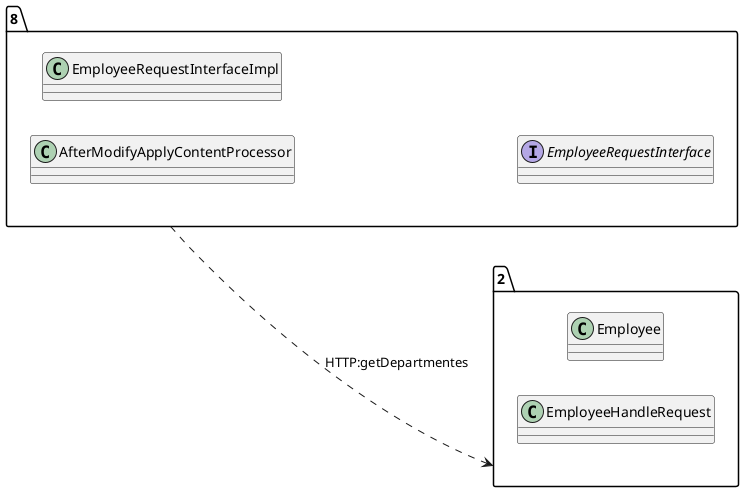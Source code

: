 @startuml 
allow_mixing
left to right direction
package "8"{
class AfterModifyApplyContentProcessor
class EmployeeRequestInterfaceImpl
interface EmployeeRequestInterface

}
package "2"{
class Employee
class EmployeeHandleRequest

}
"8" ..> "2":HTTP:getDepartmentes
@enduml